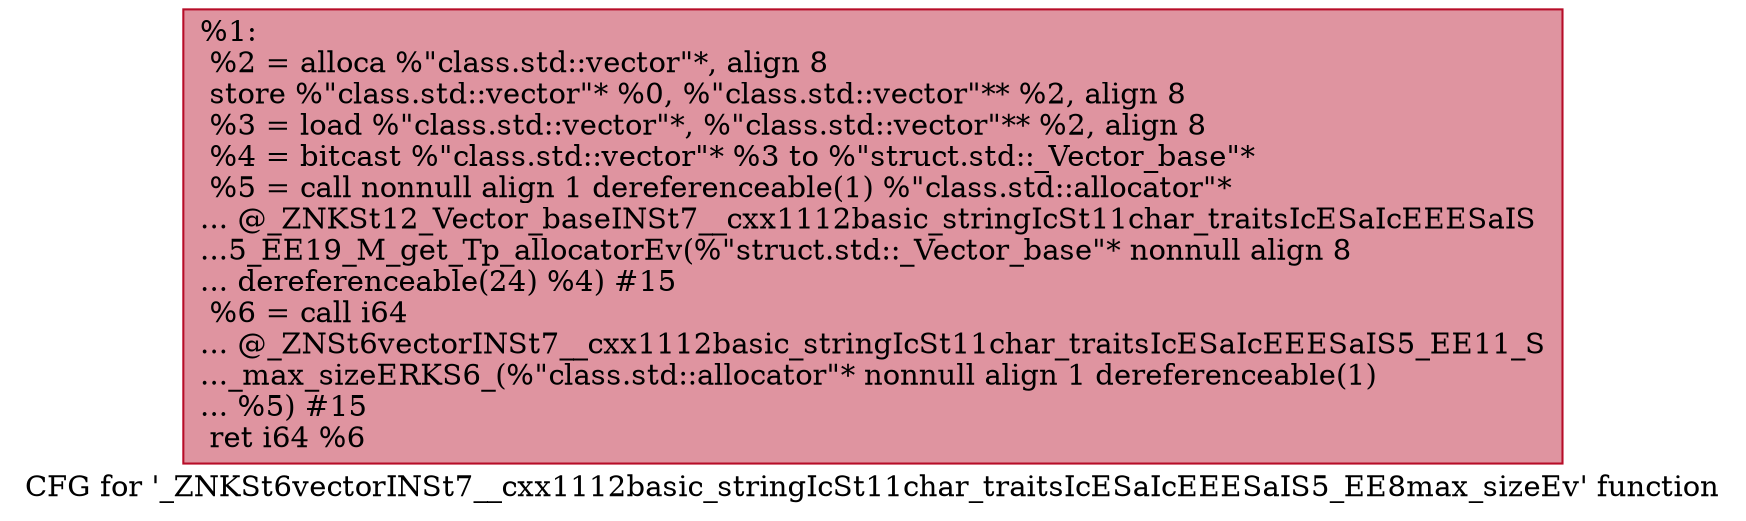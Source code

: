 digraph "CFG for '_ZNKSt6vectorINSt7__cxx1112basic_stringIcSt11char_traitsIcESaIcEEESaIS5_EE8max_sizeEv' function" {
	label="CFG for '_ZNKSt6vectorINSt7__cxx1112basic_stringIcSt11char_traitsIcESaIcEEESaIS5_EE8max_sizeEv' function";

	Node0x561d2dfd3a40 [shape=record,color="#b70d28ff", style=filled, fillcolor="#b70d2870",label="{%1:\l  %2 = alloca %\"class.std::vector\"*, align 8\l  store %\"class.std::vector\"* %0, %\"class.std::vector\"** %2, align 8\l  %3 = load %\"class.std::vector\"*, %\"class.std::vector\"** %2, align 8\l  %4 = bitcast %\"class.std::vector\"* %3 to %\"struct.std::_Vector_base\"*\l  %5 = call nonnull align 1 dereferenceable(1) %\"class.std::allocator\"*\l... @_ZNKSt12_Vector_baseINSt7__cxx1112basic_stringIcSt11char_traitsIcESaIcEEESaIS\l...5_EE19_M_get_Tp_allocatorEv(%\"struct.std::_Vector_base\"* nonnull align 8\l... dereferenceable(24) %4) #15\l  %6 = call i64\l... @_ZNSt6vectorINSt7__cxx1112basic_stringIcSt11char_traitsIcESaIcEEESaIS5_EE11_S\l..._max_sizeERKS6_(%\"class.std::allocator\"* nonnull align 1 dereferenceable(1)\l... %5) #15\l  ret i64 %6\l}"];
}
